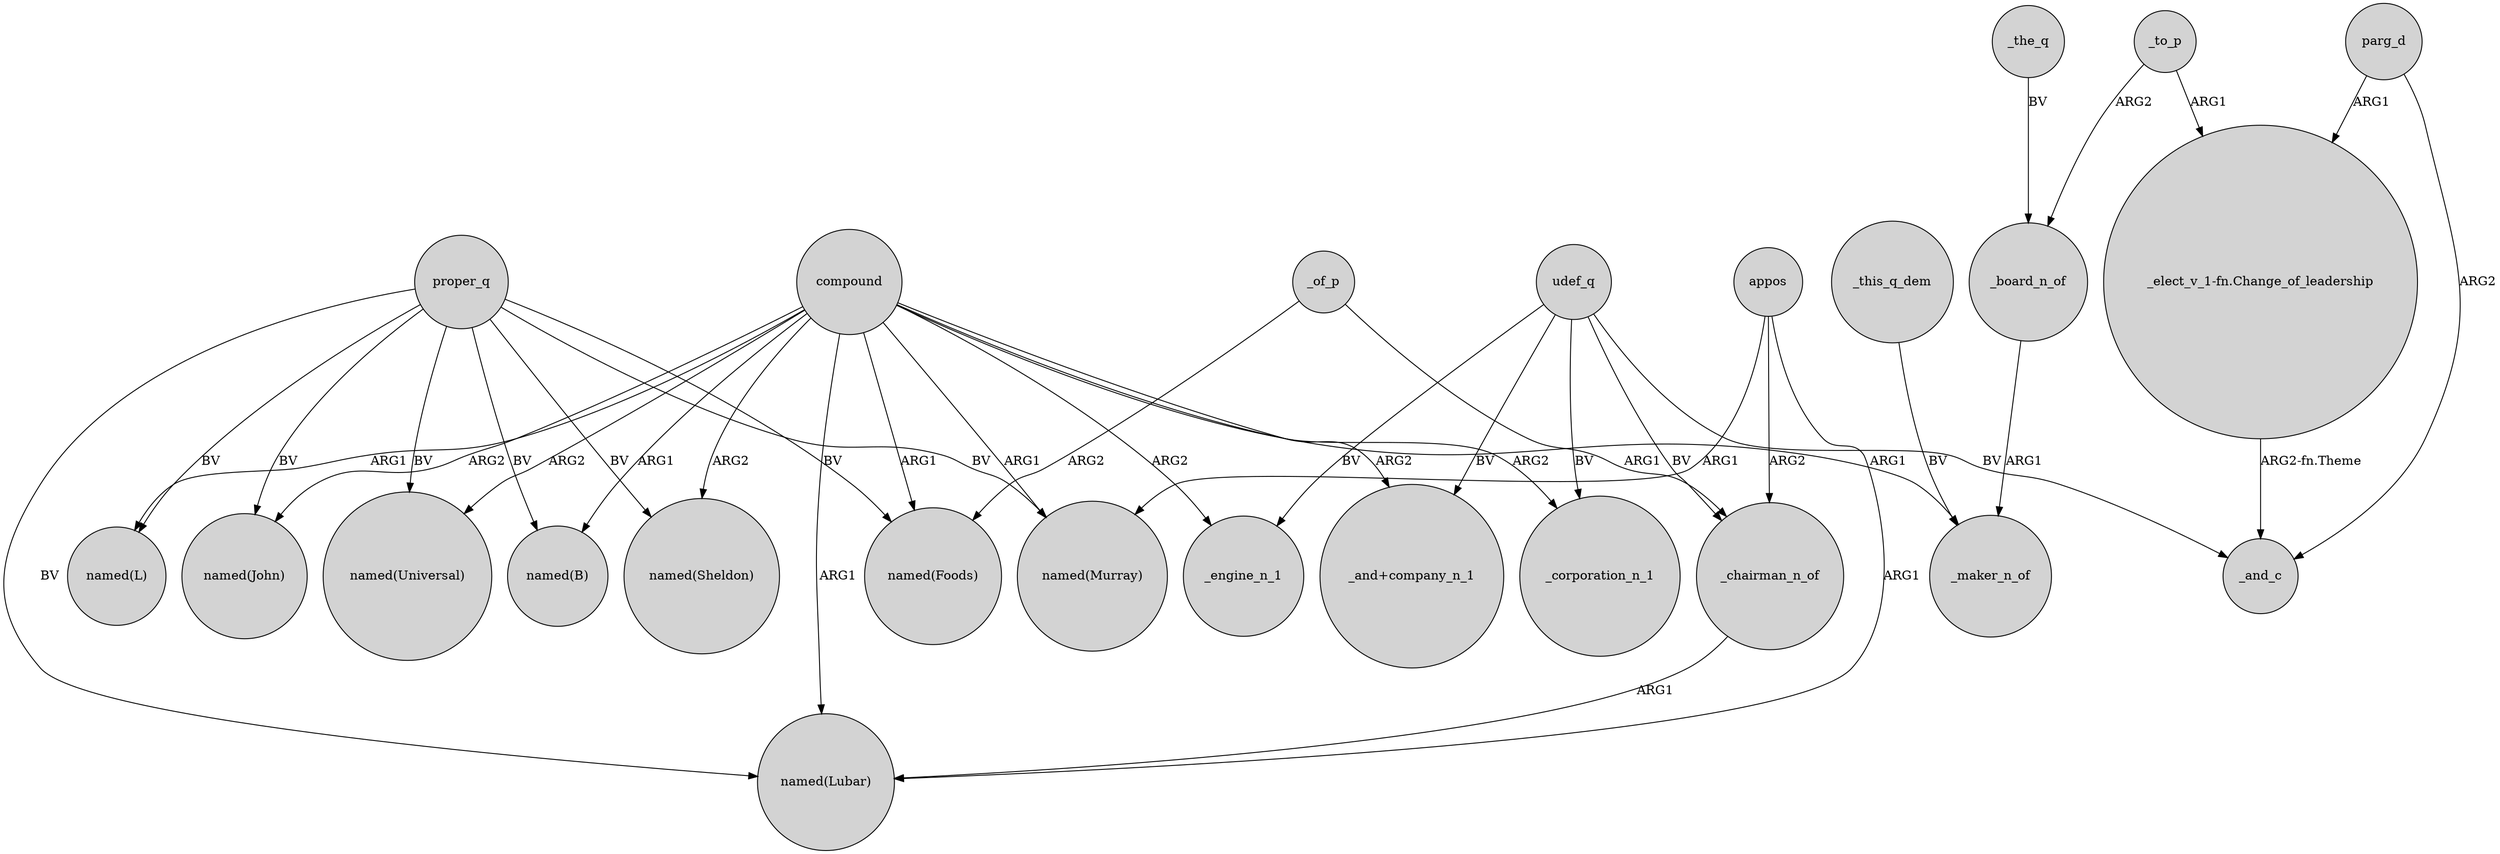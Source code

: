 digraph {
	node [shape=circle style=filled]
	compound -> "named(John)" [label=ARG2]
	proper_q -> "named(L)" [label=BV]
	_to_p -> "_elect_v_1-fn.Change_of_leadership" [label=ARG1]
	compound -> _corporation_n_1 [label=ARG2]
	_of_p -> _chairman_n_of [label=ARG1]
	proper_q -> "named(Foods)" [label=BV]
	compound -> _maker_n_of [label=ARG1]
	_to_p -> _board_n_of [label=ARG2]
	proper_q -> "named(B)" [label=BV]
	compound -> "named(L)" [label=ARG1]
	proper_q -> "named(Sheldon)" [label=BV]
	compound -> "named(Universal)" [label=ARG2]
	parg_d -> "_elect_v_1-fn.Change_of_leadership" [label=ARG1]
	appos -> "named(Murray)" [label=ARG1]
	compound -> "named(Sheldon)" [label=ARG2]
	proper_q -> "named(Lubar)" [label=BV]
	udef_q -> _chairman_n_of [label=BV]
	parg_d -> _and_c [label=ARG2]
	_board_n_of -> _maker_n_of [label=ARG1]
	proper_q -> "named(Murray)" [label=BV]
	udef_q -> _corporation_n_1 [label=BV]
	compound -> _engine_n_1 [label=ARG2]
	"_elect_v_1-fn.Change_of_leadership" -> _and_c [label="ARG2-fn.Theme"]
	appos -> _chairman_n_of [label=ARG2]
	compound -> "_and+company_n_1" [label=ARG2]
	_the_q -> _board_n_of [label=BV]
	compound -> "named(Foods)" [label=ARG1]
	_of_p -> "named(Foods)" [label=ARG2]
	_this_q_dem -> _maker_n_of [label=BV]
	udef_q -> _engine_n_1 [label=BV]
	compound -> "named(B)" [label=ARG1]
	udef_q -> "_and+company_n_1" [label=BV]
	compound -> "named(Murray)" [label=ARG1]
	compound -> "named(Lubar)" [label=ARG1]
	proper_q -> "named(John)" [label=BV]
	udef_q -> _and_c [label=BV]
	appos -> "named(Lubar)" [label=ARG1]
	_chairman_n_of -> "named(Lubar)" [label=ARG1]
	proper_q -> "named(Universal)" [label=BV]
}
